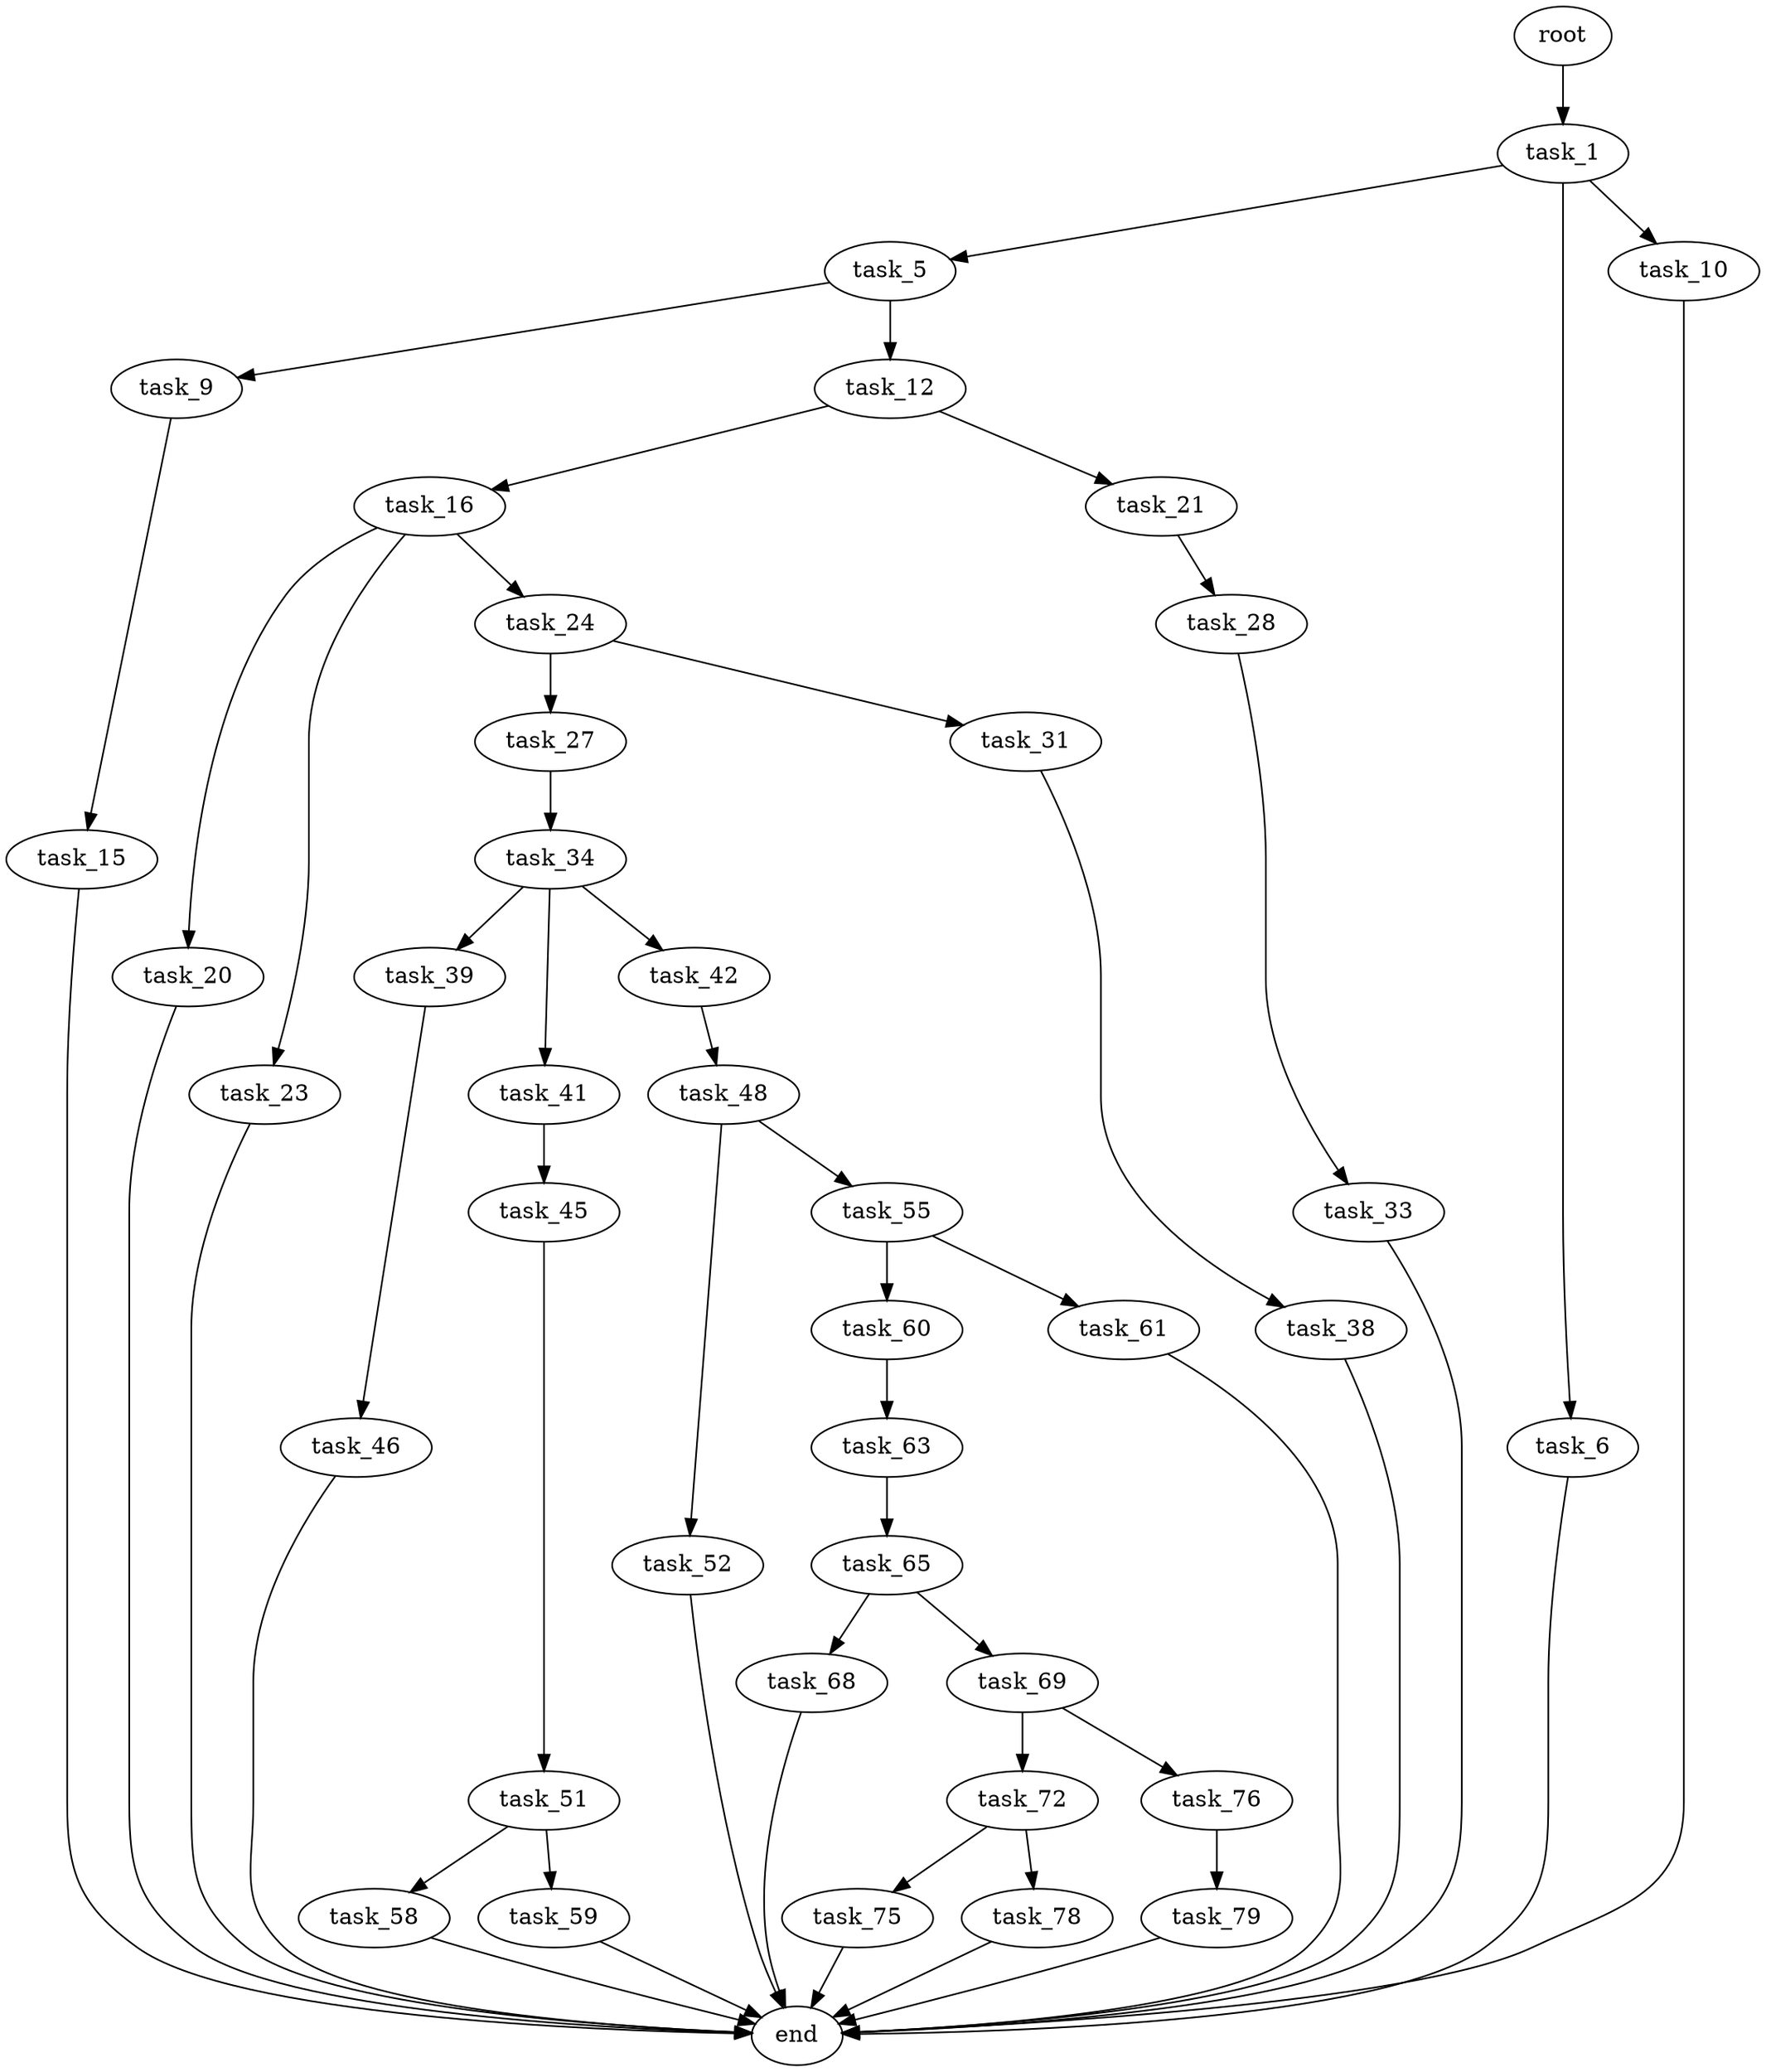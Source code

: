 digraph G {
  root [size="0.000000"];
  task_1 [size="25441644214.000000"];
  task_5 [size="627537371292.000000"];
  task_6 [size="307957775002.000000"];
  task_10 [size="134217728000.000000"];
  task_9 [size="68719476736.000000"];
  task_12 [size="28991029248.000000"];
  end [size="0.000000"];
  task_15 [size="549755813888.000000"];
  task_16 [size="1427878692809.000000"];
  task_21 [size="7456823312.000000"];
  task_20 [size="48076516176.000000"];
  task_23 [size="783771986588.000000"];
  task_24 [size="7663108074.000000"];
  task_28 [size="1073741824000.000000"];
  task_27 [size="4917009928.000000"];
  task_31 [size="68719476736.000000"];
  task_34 [size="16731754927.000000"];
  task_33 [size="380670776044.000000"];
  task_38 [size="476940202492.000000"];
  task_39 [size="29761585975.000000"];
  task_41 [size="368293445632.000000"];
  task_42 [size="245872532991.000000"];
  task_46 [size="27272085180.000000"];
  task_45 [size="782757789696.000000"];
  task_48 [size="368293445632.000000"];
  task_51 [size="138791625612.000000"];
  task_52 [size="245695746611.000000"];
  task_55 [size="9596249952.000000"];
  task_58 [size="1080591168367.000000"];
  task_59 [size="17982118786.000000"];
  task_60 [size="782757789696.000000"];
  task_61 [size="549755813888.000000"];
  task_63 [size="231928233984.000000"];
  task_65 [size="21121915532.000000"];
  task_68 [size="231928233984.000000"];
  task_69 [size="68719476736.000000"];
  task_72 [size="231928233984.000000"];
  task_76 [size="860596709214.000000"];
  task_75 [size="231928233984.000000"];
  task_78 [size="26243591779.000000"];
  task_79 [size="68719476736.000000"];

  root -> task_1 [size="1.000000"];
  task_1 -> task_5 [size="33554432.000000"];
  task_1 -> task_6 [size="33554432.000000"];
  task_1 -> task_10 [size="33554432.000000"];
  task_5 -> task_9 [size="536870912.000000"];
  task_5 -> task_12 [size="536870912.000000"];
  task_6 -> end [size="1.000000"];
  task_10 -> end [size="1.000000"];
  task_9 -> task_15 [size="134217728.000000"];
  task_12 -> task_16 [size="75497472.000000"];
  task_12 -> task_21 [size="75497472.000000"];
  task_15 -> end [size="1.000000"];
  task_16 -> task_20 [size="838860800.000000"];
  task_16 -> task_23 [size="838860800.000000"];
  task_16 -> task_24 [size="838860800.000000"];
  task_21 -> task_28 [size="301989888.000000"];
  task_20 -> end [size="1.000000"];
  task_23 -> end [size="1.000000"];
  task_24 -> task_27 [size="33554432.000000"];
  task_24 -> task_31 [size="33554432.000000"];
  task_28 -> task_33 [size="838860800.000000"];
  task_27 -> task_34 [size="134217728.000000"];
  task_31 -> task_38 [size="134217728.000000"];
  task_34 -> task_39 [size="301989888.000000"];
  task_34 -> task_41 [size="301989888.000000"];
  task_34 -> task_42 [size="301989888.000000"];
  task_33 -> end [size="1.000000"];
  task_38 -> end [size="1.000000"];
  task_39 -> task_46 [size="33554432.000000"];
  task_41 -> task_45 [size="411041792.000000"];
  task_42 -> task_48 [size="209715200.000000"];
  task_46 -> end [size="1.000000"];
  task_45 -> task_51 [size="679477248.000000"];
  task_48 -> task_52 [size="411041792.000000"];
  task_48 -> task_55 [size="411041792.000000"];
  task_51 -> task_58 [size="134217728.000000"];
  task_51 -> task_59 [size="134217728.000000"];
  task_52 -> end [size="1.000000"];
  task_55 -> task_60 [size="209715200.000000"];
  task_55 -> task_61 [size="209715200.000000"];
  task_58 -> end [size="1.000000"];
  task_59 -> end [size="1.000000"];
  task_60 -> task_63 [size="679477248.000000"];
  task_61 -> end [size="1.000000"];
  task_63 -> task_65 [size="301989888.000000"];
  task_65 -> task_68 [size="411041792.000000"];
  task_65 -> task_69 [size="411041792.000000"];
  task_68 -> end [size="1.000000"];
  task_69 -> task_72 [size="134217728.000000"];
  task_69 -> task_76 [size="134217728.000000"];
  task_72 -> task_75 [size="301989888.000000"];
  task_72 -> task_78 [size="301989888.000000"];
  task_76 -> task_79 [size="838860800.000000"];
  task_75 -> end [size="1.000000"];
  task_78 -> end [size="1.000000"];
  task_79 -> end [size="1.000000"];
}
